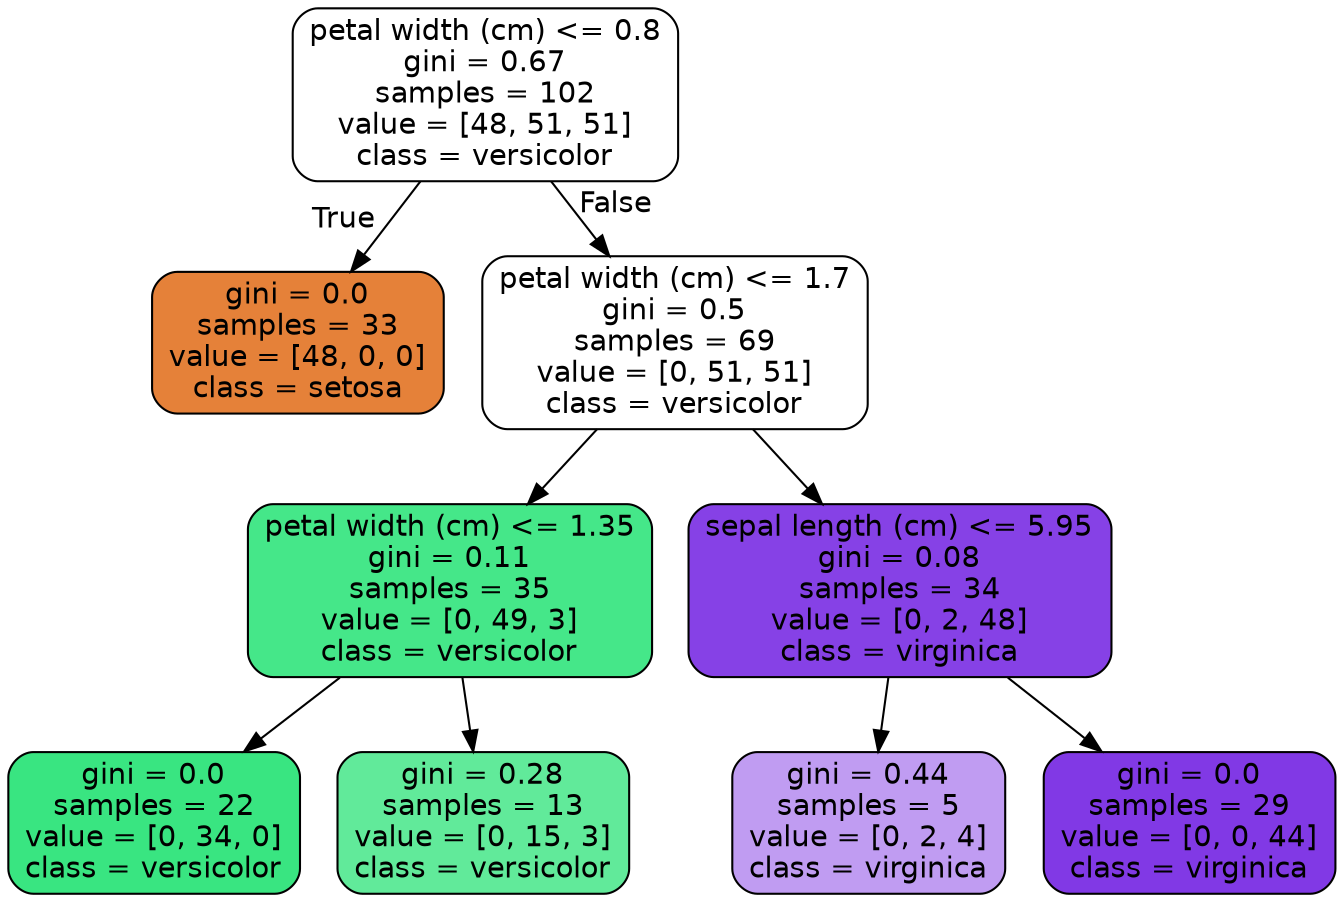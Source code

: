 digraph Tree {
node [shape=box, style="filled, rounded", color="black", fontname=helvetica] ;
edge [fontname=helvetica] ;
0 [label="petal width (cm) <= 0.8\ngini = 0.67\nsamples = 102\nvalue = [48, 51, 51]\nclass = versicolor", fillcolor="#ffffff"] ;
1 [label="gini = 0.0\nsamples = 33\nvalue = [48, 0, 0]\nclass = setosa", fillcolor="#e58139"] ;
0 -> 1 [labeldistance=2.5, labelangle=45, headlabel="True"] ;
2 [label="petal width (cm) <= 1.7\ngini = 0.5\nsamples = 69\nvalue = [0, 51, 51]\nclass = versicolor", fillcolor="#ffffff"] ;
0 -> 2 [labeldistance=2.5, labelangle=-45, headlabel="False"] ;
3 [label="petal width (cm) <= 1.35\ngini = 0.11\nsamples = 35\nvalue = [0, 49, 3]\nclass = versicolor", fillcolor="#45e789"] ;
2 -> 3 ;
4 [label="gini = 0.0\nsamples = 22\nvalue = [0, 34, 0]\nclass = versicolor", fillcolor="#39e581"] ;
3 -> 4 ;
5 [label="gini = 0.28\nsamples = 13\nvalue = [0, 15, 3]\nclass = versicolor", fillcolor="#61ea9a"] ;
3 -> 5 ;
6 [label="sepal length (cm) <= 5.95\ngini = 0.08\nsamples = 34\nvalue = [0, 2, 48]\nclass = virginica", fillcolor="#8641e6"] ;
2 -> 6 ;
7 [label="gini = 0.44\nsamples = 5\nvalue = [0, 2, 4]\nclass = virginica", fillcolor="#c09cf2"] ;
6 -> 7 ;
8 [label="gini = 0.0\nsamples = 29\nvalue = [0, 0, 44]\nclass = virginica", fillcolor="#8139e5"] ;
6 -> 8 ;
}
